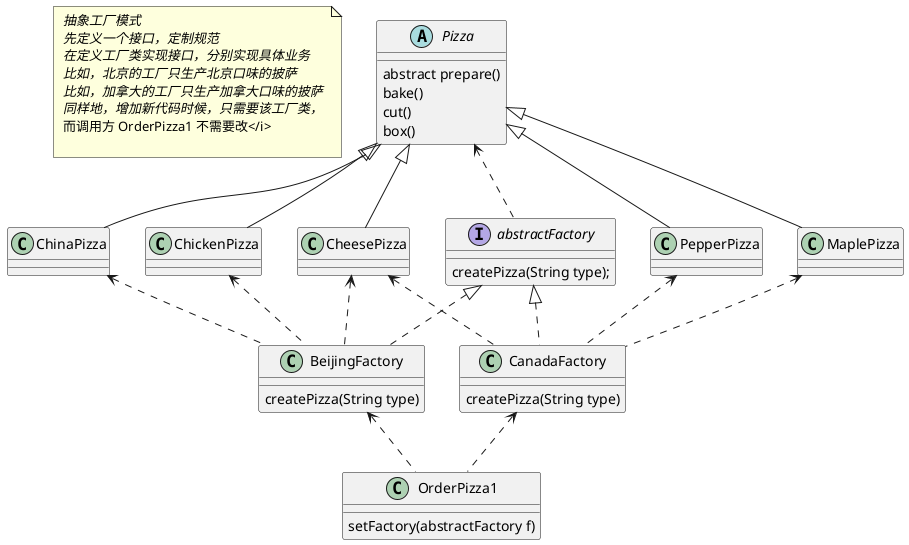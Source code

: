 @startuml
'https://plantuml.com/class-diagram

note as n
    <i> 抽象工厂模式 </i>
    <i> 先定义一个接口，定制规范 </i>
    <i> 在定义工厂类实现接口，分别实现具体业务 </i>
    <i> 比如，北京的工厂只生产北京口味的披萨 </i>
    <i> 比如，加拿大的工厂只生产加拿大口味的披萨 </i>
    <i> 同样地，增加新代码时候，只需要该工厂类，
     而调用方 OrderPizza1 不需要改</i>

end note
abstract class Pizza{
    abstract prepare()
    bake()
    cut()
    box()
}
Pizza <|-- CheesePizza
Pizza <|-- ChinaPizza
Pizza <|-- ChickenPizza
Pizza <|-- PepperPizza
Pizza <|-- MaplePizza

Pizza <.. abstractFactory

interface abstractFactory{
    createPizza(String type);
}

class BeijingFactory{
    createPizza(String type)
}
ChickenPizza <.. BeijingFactory
ChinaPizza <.. BeijingFactory
CheesePizza <.. BeijingFactory
abstractFactory <|.. BeijingFactory

class CanadaFactory{
    createPizza(String type)
}
PepperPizza <.. CanadaFactory
MaplePizza <.. CanadaFactory
CheesePizza <.. CanadaFactory

abstractFactory <|.. CanadaFactory


CanadaFactory <.. OrderPizza1
BeijingFactory <.. OrderPizza1

class OrderPizza1{
    setFactory(abstractFactory f)
}

@enduml